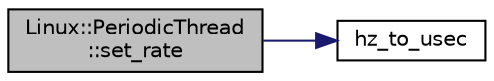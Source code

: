 digraph "Linux::PeriodicThread::set_rate"
{
 // INTERACTIVE_SVG=YES
  edge [fontname="Helvetica",fontsize="10",labelfontname="Helvetica",labelfontsize="10"];
  node [fontname="Helvetica",fontsize="10",shape=record];
  rankdir="LR";
  Node1 [label="Linux::PeriodicThread\l::set_rate",height=0.2,width=0.4,color="black", fillcolor="grey75", style="filled", fontcolor="black"];
  Node1 -> Node2 [color="midnightblue",fontsize="10",style="solid",fontname="Helvetica"];
  Node2 [label="hz_to_usec",height=0.2,width=0.4,color="black", fillcolor="white", style="filled",URL="$AP__Math_8h.html#a13e7b83846dd7b38b0e6a9694ab5a8d7"];
}
